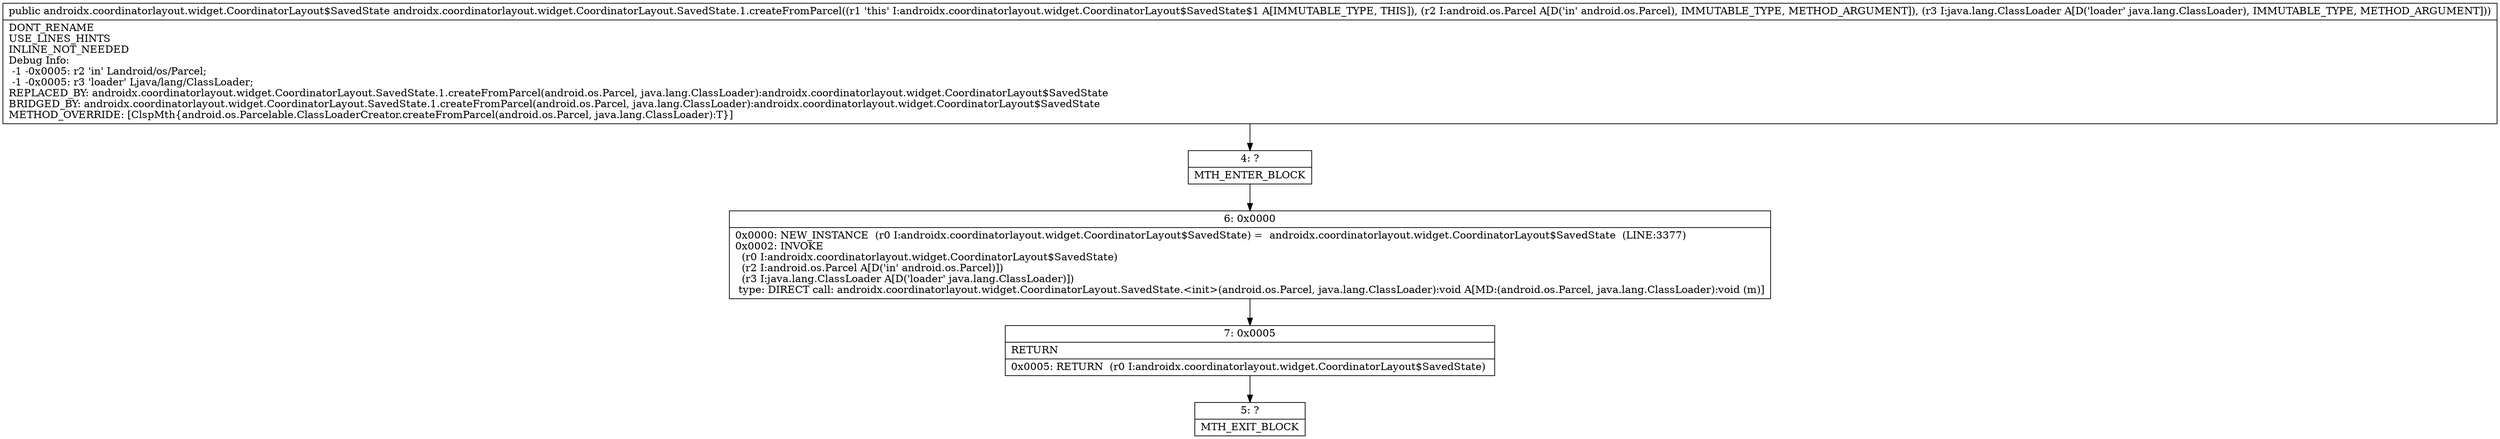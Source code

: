 digraph "CFG forandroidx.coordinatorlayout.widget.CoordinatorLayout.SavedState.1.createFromParcel(Landroid\/os\/Parcel;Ljava\/lang\/ClassLoader;)Landroidx\/coordinatorlayout\/widget\/CoordinatorLayout$SavedState;" {
Node_4 [shape=record,label="{4\:\ ?|MTH_ENTER_BLOCK\l}"];
Node_6 [shape=record,label="{6\:\ 0x0000|0x0000: NEW_INSTANCE  (r0 I:androidx.coordinatorlayout.widget.CoordinatorLayout$SavedState) =  androidx.coordinatorlayout.widget.CoordinatorLayout$SavedState  (LINE:3377)\l0x0002: INVOKE  \l  (r0 I:androidx.coordinatorlayout.widget.CoordinatorLayout$SavedState)\l  (r2 I:android.os.Parcel A[D('in' android.os.Parcel)])\l  (r3 I:java.lang.ClassLoader A[D('loader' java.lang.ClassLoader)])\l type: DIRECT call: androidx.coordinatorlayout.widget.CoordinatorLayout.SavedState.\<init\>(android.os.Parcel, java.lang.ClassLoader):void A[MD:(android.os.Parcel, java.lang.ClassLoader):void (m)]\l}"];
Node_7 [shape=record,label="{7\:\ 0x0005|RETURN\l|0x0005: RETURN  (r0 I:androidx.coordinatorlayout.widget.CoordinatorLayout$SavedState) \l}"];
Node_5 [shape=record,label="{5\:\ ?|MTH_EXIT_BLOCK\l}"];
MethodNode[shape=record,label="{public androidx.coordinatorlayout.widget.CoordinatorLayout$SavedState androidx.coordinatorlayout.widget.CoordinatorLayout.SavedState.1.createFromParcel((r1 'this' I:androidx.coordinatorlayout.widget.CoordinatorLayout$SavedState$1 A[IMMUTABLE_TYPE, THIS]), (r2 I:android.os.Parcel A[D('in' android.os.Parcel), IMMUTABLE_TYPE, METHOD_ARGUMENT]), (r3 I:java.lang.ClassLoader A[D('loader' java.lang.ClassLoader), IMMUTABLE_TYPE, METHOD_ARGUMENT]))  | DONT_RENAME\lUSE_LINES_HINTS\lINLINE_NOT_NEEDED\lDebug Info:\l  \-1 \-0x0005: r2 'in' Landroid\/os\/Parcel;\l  \-1 \-0x0005: r3 'loader' Ljava\/lang\/ClassLoader;\lREPLACED_BY: androidx.coordinatorlayout.widget.CoordinatorLayout.SavedState.1.createFromParcel(android.os.Parcel, java.lang.ClassLoader):androidx.coordinatorlayout.widget.CoordinatorLayout$SavedState\lBRIDGED_BY: androidx.coordinatorlayout.widget.CoordinatorLayout.SavedState.1.createFromParcel(android.os.Parcel, java.lang.ClassLoader):androidx.coordinatorlayout.widget.CoordinatorLayout$SavedState\lMETHOD_OVERRIDE: [ClspMth\{android.os.Parcelable.ClassLoaderCreator.createFromParcel(android.os.Parcel, java.lang.ClassLoader):T\}]\l}"];
MethodNode -> Node_4;Node_4 -> Node_6;
Node_6 -> Node_7;
Node_7 -> Node_5;
}

